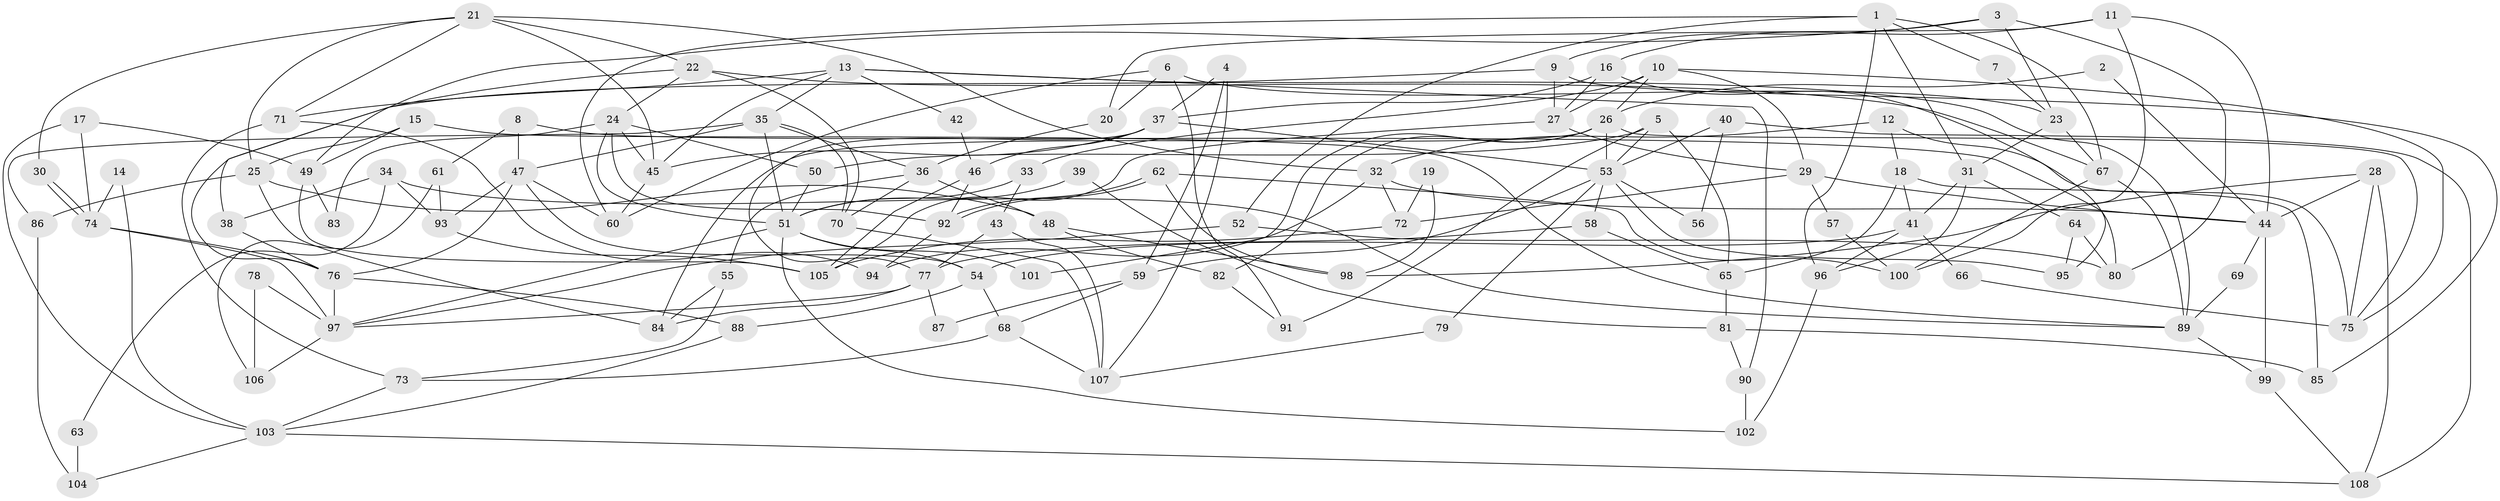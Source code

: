 // Generated by graph-tools (version 1.1) at 2025/11/02/27/25 16:11:18]
// undirected, 108 vertices, 216 edges
graph export_dot {
graph [start="1"]
  node [color=gray90,style=filled];
  1;
  2;
  3;
  4;
  5;
  6;
  7;
  8;
  9;
  10;
  11;
  12;
  13;
  14;
  15;
  16;
  17;
  18;
  19;
  20;
  21;
  22;
  23;
  24;
  25;
  26;
  27;
  28;
  29;
  30;
  31;
  32;
  33;
  34;
  35;
  36;
  37;
  38;
  39;
  40;
  41;
  42;
  43;
  44;
  45;
  46;
  47;
  48;
  49;
  50;
  51;
  52;
  53;
  54;
  55;
  56;
  57;
  58;
  59;
  60;
  61;
  62;
  63;
  64;
  65;
  66;
  67;
  68;
  69;
  70;
  71;
  72;
  73;
  74;
  75;
  76;
  77;
  78;
  79;
  80;
  81;
  82;
  83;
  84;
  85;
  86;
  87;
  88;
  89;
  90;
  91;
  92;
  93;
  94;
  95;
  96;
  97;
  98;
  99;
  100;
  101;
  102;
  103;
  104;
  105;
  106;
  107;
  108;
  1 -- 31;
  1 -- 60;
  1 -- 7;
  1 -- 52;
  1 -- 67;
  1 -- 96;
  2 -- 26;
  2 -- 44;
  3 -- 9;
  3 -- 49;
  3 -- 23;
  3 -- 80;
  4 -- 59;
  4 -- 37;
  4 -- 107;
  5 -- 50;
  5 -- 65;
  5 -- 53;
  5 -- 91;
  6 -- 60;
  6 -- 23;
  6 -- 20;
  6 -- 91;
  7 -- 23;
  8 -- 47;
  8 -- 80;
  8 -- 61;
  9 -- 27;
  9 -- 76;
  9 -- 85;
  10 -- 75;
  10 -- 29;
  10 -- 26;
  10 -- 27;
  10 -- 33;
  11 -- 100;
  11 -- 20;
  11 -- 16;
  11 -- 44;
  12 -- 75;
  12 -- 32;
  12 -- 18;
  13 -- 89;
  13 -- 45;
  13 -- 35;
  13 -- 42;
  13 -- 71;
  13 -- 90;
  14 -- 74;
  14 -- 103;
  15 -- 25;
  15 -- 49;
  15 -- 89;
  16 -- 37;
  16 -- 27;
  16 -- 95;
  17 -- 74;
  17 -- 103;
  17 -- 49;
  18 -- 41;
  18 -- 65;
  18 -- 85;
  19 -- 72;
  19 -- 98;
  20 -- 36;
  21 -- 45;
  21 -- 22;
  21 -- 25;
  21 -- 30;
  21 -- 32;
  21 -- 71;
  22 -- 70;
  22 -- 67;
  22 -- 24;
  22 -- 38;
  23 -- 31;
  23 -- 67;
  24 -- 51;
  24 -- 45;
  24 -- 50;
  24 -- 83;
  24 -- 92;
  25 -- 48;
  25 -- 84;
  25 -- 86;
  26 -- 84;
  26 -- 53;
  26 -- 75;
  26 -- 82;
  26 -- 101;
  27 -- 29;
  27 -- 105;
  28 -- 108;
  28 -- 44;
  28 -- 75;
  28 -- 98;
  29 -- 44;
  29 -- 57;
  29 -- 72;
  30 -- 74;
  30 -- 74;
  31 -- 64;
  31 -- 96;
  31 -- 41;
  32 -- 94;
  32 -- 44;
  32 -- 72;
  33 -- 51;
  33 -- 43;
  34 -- 93;
  34 -- 89;
  34 -- 38;
  34 -- 63;
  35 -- 51;
  35 -- 36;
  35 -- 47;
  35 -- 70;
  35 -- 86;
  36 -- 55;
  36 -- 48;
  36 -- 70;
  37 -- 46;
  37 -- 53;
  37 -- 45;
  37 -- 77;
  38 -- 76;
  39 -- 51;
  39 -- 81;
  40 -- 53;
  40 -- 108;
  40 -- 56;
  41 -- 96;
  41 -- 54;
  41 -- 66;
  42 -- 46;
  43 -- 107;
  43 -- 77;
  44 -- 69;
  44 -- 99;
  45 -- 60;
  46 -- 92;
  46 -- 105;
  47 -- 76;
  47 -- 54;
  47 -- 60;
  47 -- 93;
  48 -- 82;
  48 -- 98;
  49 -- 105;
  49 -- 83;
  50 -- 51;
  51 -- 97;
  51 -- 54;
  51 -- 101;
  51 -- 102;
  52 -- 97;
  52 -- 80;
  53 -- 56;
  53 -- 58;
  53 -- 59;
  53 -- 79;
  53 -- 95;
  54 -- 68;
  54 -- 88;
  55 -- 84;
  55 -- 73;
  57 -- 100;
  58 -- 77;
  58 -- 65;
  59 -- 68;
  59 -- 87;
  61 -- 93;
  61 -- 106;
  62 -- 98;
  62 -- 92;
  62 -- 92;
  62 -- 100;
  63 -- 104;
  64 -- 80;
  64 -- 95;
  65 -- 81;
  66 -- 75;
  67 -- 89;
  67 -- 100;
  68 -- 107;
  68 -- 73;
  69 -- 89;
  70 -- 107;
  71 -- 73;
  71 -- 94;
  72 -- 105;
  73 -- 103;
  74 -- 76;
  74 -- 97;
  76 -- 97;
  76 -- 88;
  77 -- 84;
  77 -- 87;
  77 -- 97;
  78 -- 106;
  78 -- 97;
  79 -- 107;
  81 -- 85;
  81 -- 90;
  82 -- 91;
  86 -- 104;
  88 -- 103;
  89 -- 99;
  90 -- 102;
  92 -- 94;
  93 -- 105;
  96 -- 102;
  97 -- 106;
  99 -- 108;
  103 -- 104;
  103 -- 108;
}
